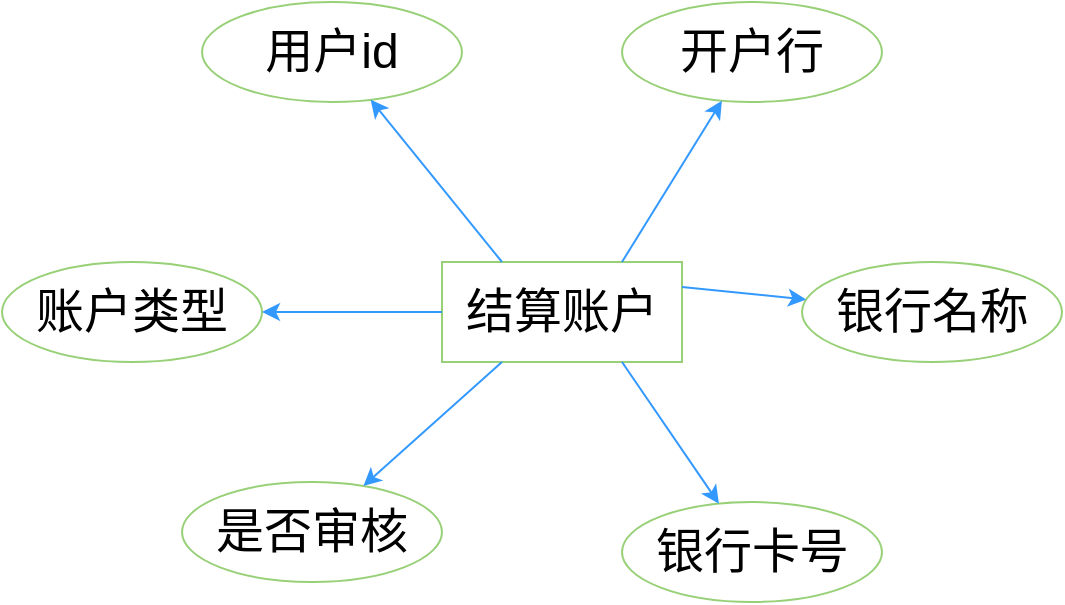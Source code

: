 <mxfile version="20.2.6" type="github">
  <diagram id="ulHquyAZVESvACAlIN-Q" name="第 1 页">
    <mxGraphModel dx="1426" dy="623" grid="1" gridSize="10" guides="1" tooltips="1" connect="1" arrows="1" fold="1" page="1" pageScale="1" pageWidth="827" pageHeight="1169" math="0" shadow="0">
      <root>
        <mxCell id="0" />
        <mxCell id="1" parent="0" />
        <mxCell id="2SKK1Q1PVFazh3mUvGmM-1" value="&lt;span style=&quot;font-size: 24px;&quot;&gt;结算账户&lt;/span&gt;" style="rounded=0;whiteSpace=wrap;html=1;strokeColor=#97D077;" vertex="1" parent="1">
          <mxGeometry x="390" y="260" width="120" height="50" as="geometry" />
        </mxCell>
        <mxCell id="2SKK1Q1PVFazh3mUvGmM-2" value="&lt;span style=&quot;font-size: 24px;&quot;&gt;银行名称&lt;/span&gt;" style="ellipse;whiteSpace=wrap;html=1;strokeColor=#97D077;" vertex="1" parent="1">
          <mxGeometry x="570" y="260" width="130" height="50" as="geometry" />
        </mxCell>
        <mxCell id="2SKK1Q1PVFazh3mUvGmM-3" value="&lt;span style=&quot;font-size: 24px;&quot;&gt;账户类型&lt;/span&gt;" style="ellipse;whiteSpace=wrap;html=1;strokeColor=#97D077;" vertex="1" parent="1">
          <mxGeometry x="170" y="260" width="130" height="50" as="geometry" />
        </mxCell>
        <mxCell id="2SKK1Q1PVFazh3mUvGmM-4" value="&lt;span style=&quot;font-size: 24px;&quot;&gt;是否审核&lt;/span&gt;" style="ellipse;whiteSpace=wrap;html=1;strokeColor=#97D077;" vertex="1" parent="1">
          <mxGeometry x="260" y="370" width="130" height="50" as="geometry" />
        </mxCell>
        <mxCell id="2SKK1Q1PVFazh3mUvGmM-5" value="&lt;span style=&quot;font-size: 24px;&quot;&gt;银行卡号&lt;/span&gt;" style="ellipse;whiteSpace=wrap;html=1;strokeColor=#97D077;" vertex="1" parent="1">
          <mxGeometry x="480" y="380" width="130" height="50" as="geometry" />
        </mxCell>
        <mxCell id="2SKK1Q1PVFazh3mUvGmM-6" value="&lt;span style=&quot;font-size: 24px;&quot;&gt;开户行&lt;/span&gt;" style="ellipse;whiteSpace=wrap;html=1;strokeColor=#97D077;" vertex="1" parent="1">
          <mxGeometry x="480" y="130" width="130" height="50" as="geometry" />
        </mxCell>
        <mxCell id="2SKK1Q1PVFazh3mUvGmM-7" value="&lt;span style=&quot;font-size: 24px;&quot;&gt;用户id&lt;/span&gt;" style="ellipse;whiteSpace=wrap;html=1;strokeColor=#97D077;" vertex="1" parent="1">
          <mxGeometry x="270" y="130" width="130" height="50" as="geometry" />
        </mxCell>
        <mxCell id="2SKK1Q1PVFazh3mUvGmM-8" value="" style="endArrow=classic;html=1;rounded=0;exitX=1;exitY=0.25;exitDx=0;exitDy=0;strokeColor=#3399FF;" edge="1" parent="1" source="2SKK1Q1PVFazh3mUvGmM-1" target="2SKK1Q1PVFazh3mUvGmM-2">
          <mxGeometry width="50" height="50" relative="1" as="geometry">
            <mxPoint x="480" y="282.5" as="sourcePoint" />
            <mxPoint x="548.326" y="267.242" as="targetPoint" />
          </mxGeometry>
        </mxCell>
        <mxCell id="2SKK1Q1PVFazh3mUvGmM-9" value="" style="endArrow=classic;html=1;rounded=0;exitX=0.75;exitY=0;exitDx=0;exitDy=0;strokeColor=#3399FF;" edge="1" parent="1" source="2SKK1Q1PVFazh3mUvGmM-1" target="2SKK1Q1PVFazh3mUvGmM-6">
          <mxGeometry width="50" height="50" relative="1" as="geometry">
            <mxPoint x="490" y="292.5" as="sourcePoint" />
            <mxPoint x="558.326" y="277.242" as="targetPoint" />
          </mxGeometry>
        </mxCell>
        <mxCell id="2SKK1Q1PVFazh3mUvGmM-10" value="" style="endArrow=classic;html=1;rounded=0;exitX=0.75;exitY=1;exitDx=0;exitDy=0;strokeColor=#3399FF;" edge="1" parent="1" source="2SKK1Q1PVFazh3mUvGmM-1" target="2SKK1Q1PVFazh3mUvGmM-5">
          <mxGeometry width="50" height="50" relative="1" as="geometry">
            <mxPoint x="500" y="302.5" as="sourcePoint" />
            <mxPoint x="568.326" y="287.242" as="targetPoint" />
          </mxGeometry>
        </mxCell>
        <mxCell id="2SKK1Q1PVFazh3mUvGmM-11" value="" style="endArrow=classic;html=1;rounded=0;exitX=0.25;exitY=0;exitDx=0;exitDy=0;strokeColor=#3399FF;" edge="1" parent="1" source="2SKK1Q1PVFazh3mUvGmM-1" target="2SKK1Q1PVFazh3mUvGmM-7">
          <mxGeometry width="50" height="50" relative="1" as="geometry">
            <mxPoint x="510" y="312.5" as="sourcePoint" />
            <mxPoint x="578.326" y="297.242" as="targetPoint" />
          </mxGeometry>
        </mxCell>
        <mxCell id="2SKK1Q1PVFazh3mUvGmM-12" value="" style="endArrow=classic;html=1;rounded=0;strokeColor=#3399FF;" edge="1" parent="1" source="2SKK1Q1PVFazh3mUvGmM-1" target="2SKK1Q1PVFazh3mUvGmM-3">
          <mxGeometry width="50" height="50" relative="1" as="geometry">
            <mxPoint x="380" y="280" as="sourcePoint" />
            <mxPoint x="588.326" y="307.242" as="targetPoint" />
          </mxGeometry>
        </mxCell>
        <mxCell id="2SKK1Q1PVFazh3mUvGmM-13" value="" style="endArrow=classic;html=1;rounded=0;exitX=0.25;exitY=1;exitDx=0;exitDy=0;strokeColor=#3399FF;" edge="1" parent="1" source="2SKK1Q1PVFazh3mUvGmM-1" target="2SKK1Q1PVFazh3mUvGmM-4">
          <mxGeometry width="50" height="50" relative="1" as="geometry">
            <mxPoint x="530" y="332.5" as="sourcePoint" />
            <mxPoint x="598.326" y="317.242" as="targetPoint" />
          </mxGeometry>
        </mxCell>
      </root>
    </mxGraphModel>
  </diagram>
</mxfile>
